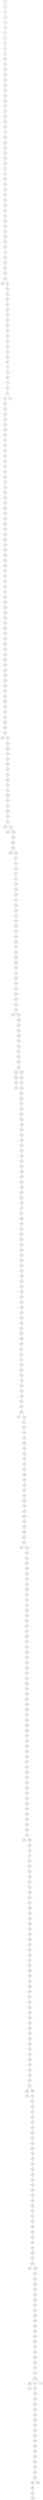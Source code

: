 graph g_m_499{
1--2
2--3
3--4
4--5
5--6
6--9
9--7
7--8
8--10
10--11
11--14
14--13
13--12
12--15
15--16
16--17
17--18
18--20
20--19
19--22
22--23
23--24
24--25
25--30
30--21
21--26
26--29
29--32
32--27
27--28
28--33
33--31
31--34
34--36
36--38
38--41
41--42
42--37
37--35
35--39
39--43
43--47
47--40
40--44
44--50
50--46
46--45
45--51
51--52
52--55
55--53
53--48
48--54
54--49
54--57
57--58
58--59
59--60
60--62
62--56
56--61
61--63
63--64
64--66
66--65
65--70
70--67
67--73
73--75
75--68
68--71
71--72
72--69
69--77
77--76
76--74
74--78
78--82
82--83
83--80
80--81
81--85
85--84
84--86
86--88
88--87
87--92
92--89
89--91
91--93
93--96
96--94
94--97
97--90
90--95
95--98
98--99
99--100
100--108
108--101
101--102
102--105
105--107
107--104
104--110
110--106
106--103
103--111
111--109
109--113
113--114
114--115
115--117
117--116
116--112
112--118
118--119
119--121
121--124
124--122
122--126
126--120
120--127
127--125
125--123
123--130
130--129
129--133
133--128
128--131
131--132
132--134
134--140
140--136
136--138
138--139
139--141
141--137
137--144
144--148
148--142
142--135
142--143
143--145
145--147
147--146
146--149
149--155
155--151
151--153
153--152
152--159
159--154
154--150
150--156
156--157
157--164
164--163
163--162
162--160
162--161
161--158
161--165
165--166
166--169
169--167
167--168
167--170
170--171
171--173
173--175
175--177
177--172
172--176
176--174
174--180
180--181
181--179
179--178
178--182
182--184
184--183
183--187
187--186
186--188
188--191
191--185
185--196
196--189
189--195
195--190
190--192
192--199
199--194
194--204
204--197
197--201
201--198
198--193
198--200
200--202
202--206
206--203
203--205
205--209
209--207
207--214
214--213
213--217
217--215
215--211
211--208
208--212
212--210
215--218
218--221
221--216
216--223
223--219
219--220
220--225
225--227
227--224
224--222
222--228
228--226
226--229
229--233
233--230
230--231
231--235
235--232
232--236
236--234
234--239
239--237
237--243
243--238
238--241
241--240
240--242
242--245
245--248
248--249
249--244
244--246
246--257
257--247
247--250
250--251
251--252
252--253
253--255
255--258
258--256
256--254
254--261
261--259
259--262
262--260
260--263
263--264
264--265
265--272
272--266
266--268
268--267
267--269
269--273
273--271
271--270
270--274
274--276
276--278
278--279
279--280
280--275
275--282
282--283
283--284
284--281
284--285
285--277
277--287
287--286
286--288
288--290
290--289
289--291
291--292
292--293
293--297
297--296
296--294
294--295
295--299
299--300
300--301
301--298
298--303
303--302
302--306
306--304
304--308
308--307
307--305
305--310
305--311
311--312
312--313
313--314
314--309
309--315
315--316
316--317
317--319
319--321
321--320
320--323
323--318
318--322
322--325
325--324
324--330
330--329
329--327
327--328
328--333
333--326
326--336
336--332
332--331
331--334
334--335
335--338
338--343
343--337
337--340
340--339
339--341
341--344
344--342
342--345
345--347
347--349
349--346
346--348
348--354
354--351
351--352
352--353
353--350
350--356
356--355
355--360
360--358
358--357
357--362
362--363
363--359
359--366
366--364
364--365
365--367
365--368
368--369
369--361
361--371
371--370
370--373
373--372
372--376
376--377
377--374
374--379
379--375
375--381
381--380
380--382
382--384
384--385
385--387
387--388
388--386
386--383
383--389
389--391
391--378
378--392
392--396
396--393
393--390
390--398
398--394
394--397
397--401
401--399
399--395
395--400
400--407
407--402
402--403
403--406
406--412
412--405
405--418
418--413
413--408
408--404
404--410
410--411
411--414
414--409
409--415
414--416
416--417
417--419
419--420
420--422
422--423
423--421
421--426
426--427
427--424
424--425
425--429
429--432
432--428
428--433
433--434
434--435
435--430
430--431
431--436
436--441
441--440
440--438
438--442
442--437
437--439
439--444
444--448
448--443
443--446
446--445
445--449
449--451
451--447
447--450
447--454
454--452
452--453
453--458
458--455
455--456
456--459
459--457
457--461
461--464
464--460
460--466
466--465
465--463
463--462
462--467
467--468
468--470
470--476
476--472
472--473
473--474
474--469
469--471
474--475
475--479
479--481
481--480
480--478
478--484
484--486
486--483
483--482
482--485
485--487
487--488
488--489
489--490
490--492
492--494
494--491
491--495
495--493
493--496
496--498
498--497
497--500
493--499
474--477
74--79
}
